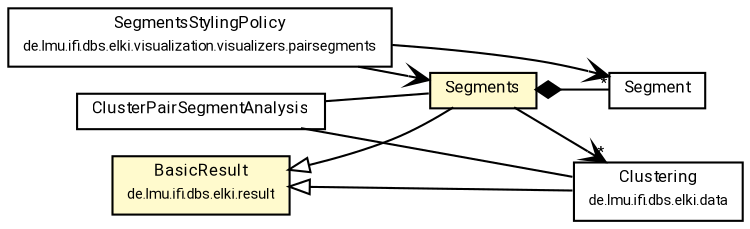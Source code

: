 #!/usr/local/bin/dot
#
# Class diagram 
# Generated by UMLGraph version R5_7_2-60-g0e99a6 (http://www.spinellis.gr/umlgraph/)
#

digraph G {
	graph [fontnames="svg"]
	edge [fontname="Roboto",fontsize=7,labelfontname="Roboto",labelfontsize=7,color="black"];
	node [fontname="Roboto",fontcolor="black",fontsize=8,shape=plaintext,margin=0,width=0,height=0];
	nodesep=0.15;
	ranksep=0.25;
	rankdir=LR;
	// de.lmu.ifi.dbs.elki.visualization.visualizers.pairsegments.SegmentsStylingPolicy
	c9156795 [label=<<table title="de.lmu.ifi.dbs.elki.visualization.visualizers.pairsegments.SegmentsStylingPolicy" border="0" cellborder="1" cellspacing="0" cellpadding="2" href="../../../visualization/visualizers/pairsegments/SegmentsStylingPolicy.html" target="_parent">
		<tr><td><table border="0" cellspacing="0" cellpadding="1">
		<tr><td align="center" balign="center"> <font face="Roboto">SegmentsStylingPolicy</font> </td></tr>
		<tr><td align="center" balign="center"> <font face="Roboto" point-size="7.0">de.lmu.ifi.dbs.elki.visualization.visualizers.pairsegments</font> </td></tr>
		</table></td></tr>
		</table>>, URL="../../../visualization/visualizers/pairsegments/SegmentsStylingPolicy.html"];
	// de.lmu.ifi.dbs.elki.evaluation.clustering.pairsegments.ClusterPairSegmentAnalysis
	c9156916 [label=<<table title="de.lmu.ifi.dbs.elki.evaluation.clustering.pairsegments.ClusterPairSegmentAnalysis" border="0" cellborder="1" cellspacing="0" cellpadding="2" href="ClusterPairSegmentAnalysis.html" target="_parent">
		<tr><td><table border="0" cellspacing="0" cellpadding="1">
		<tr><td align="center" balign="center"> <font face="Roboto">ClusterPairSegmentAnalysis</font> </td></tr>
		</table></td></tr>
		</table>>, URL="ClusterPairSegmentAnalysis.html"];
	// de.lmu.ifi.dbs.elki.evaluation.clustering.pairsegments.Segment
	c9156917 [label=<<table title="de.lmu.ifi.dbs.elki.evaluation.clustering.pairsegments.Segment" border="0" cellborder="1" cellspacing="0" cellpadding="2" href="Segment.html" target="_parent">
		<tr><td><table border="0" cellspacing="0" cellpadding="1">
		<tr><td align="center" balign="center"> <font face="Roboto">Segment</font> </td></tr>
		</table></td></tr>
		</table>>, URL="Segment.html"];
	// de.lmu.ifi.dbs.elki.evaluation.clustering.pairsegments.Segments
	c9156918 [label=<<table title="de.lmu.ifi.dbs.elki.evaluation.clustering.pairsegments.Segments" border="0" cellborder="1" cellspacing="0" cellpadding="2" bgcolor="lemonChiffon" href="Segments.html" target="_parent">
		<tr><td><table border="0" cellspacing="0" cellpadding="1">
		<tr><td align="center" balign="center"> <font face="Roboto">Segments</font> </td></tr>
		</table></td></tr>
		</table>>, URL="Segments.html"];
	// de.lmu.ifi.dbs.elki.data.Clustering<M extends de.lmu.ifi.dbs.elki.data.model.Model>
	c9156919 [label=<<table title="de.lmu.ifi.dbs.elki.data.Clustering" border="0" cellborder="1" cellspacing="0" cellpadding="2" href="../../../data/Clustering.html" target="_parent">
		<tr><td><table border="0" cellspacing="0" cellpadding="1">
		<tr><td align="center" balign="center"> <font face="Roboto">Clustering</font> </td></tr>
		<tr><td align="center" balign="center"> <font face="Roboto" point-size="7.0">de.lmu.ifi.dbs.elki.data</font> </td></tr>
		</table></td></tr>
		</table>>, URL="../../../data/Clustering.html"];
	// de.lmu.ifi.dbs.elki.result.BasicResult
	c9157389 [label=<<table title="de.lmu.ifi.dbs.elki.result.BasicResult" border="0" cellborder="1" cellspacing="0" cellpadding="2" bgcolor="LemonChiffon" href="../../../result/BasicResult.html" target="_parent">
		<tr><td><table border="0" cellspacing="0" cellpadding="1">
		<tr><td align="center" balign="center"> <font face="Roboto">BasicResult</font> </td></tr>
		<tr><td align="center" balign="center"> <font face="Roboto" point-size="7.0">de.lmu.ifi.dbs.elki.result</font> </td></tr>
		</table></td></tr>
		</table>>, URL="../../../result/BasicResult.html"];
	// de.lmu.ifi.dbs.elki.evaluation.clustering.pairsegments.ClusterPairSegmentAnalysis assoc de.lmu.ifi.dbs.elki.data.Clustering<M extends de.lmu.ifi.dbs.elki.data.model.Model>
	c9156916 -> c9156919 [arrowhead=none,weight=2];
	// de.lmu.ifi.dbs.elki.evaluation.clustering.pairsegments.ClusterPairSegmentAnalysis assoc de.lmu.ifi.dbs.elki.evaluation.clustering.pairsegments.Segments
	c9156916 -> c9156918 [arrowhead=none,weight=2];
	// de.lmu.ifi.dbs.elki.evaluation.clustering.pairsegments.Segments extends de.lmu.ifi.dbs.elki.result.BasicResult
	c9157389 -> c9156918 [arrowtail=empty,dir=back,weight=10];
	// de.lmu.ifi.dbs.elki.evaluation.clustering.pairsegments.Segments composed de.lmu.ifi.dbs.elki.evaluation.clustering.pairsegments.Segment
	c9156918 -> c9156917 [arrowhead=none,arrowtail=diamond,dir=back,weight=6];
	// de.lmu.ifi.dbs.elki.data.Clustering<M extends de.lmu.ifi.dbs.elki.data.model.Model> extends de.lmu.ifi.dbs.elki.result.BasicResult
	c9157389 -> c9156919 [arrowtail=empty,dir=back,weight=10];
	// de.lmu.ifi.dbs.elki.visualization.visualizers.pairsegments.SegmentsStylingPolicy navassoc de.lmu.ifi.dbs.elki.evaluation.clustering.pairsegments.Segments
	c9156795 -> c9156918 [arrowhead=open,weight=1];
	// de.lmu.ifi.dbs.elki.visualization.visualizers.pairsegments.SegmentsStylingPolicy navassoc de.lmu.ifi.dbs.elki.evaluation.clustering.pairsegments.Segment
	c9156795 -> c9156917 [arrowhead=open,weight=1,headlabel="*"];
	// de.lmu.ifi.dbs.elki.evaluation.clustering.pairsegments.Segments navassoc de.lmu.ifi.dbs.elki.data.Clustering<M extends de.lmu.ifi.dbs.elki.data.model.Model>
	c9156918 -> c9156919 [arrowhead=open,weight=1,headlabel="*"];
}

